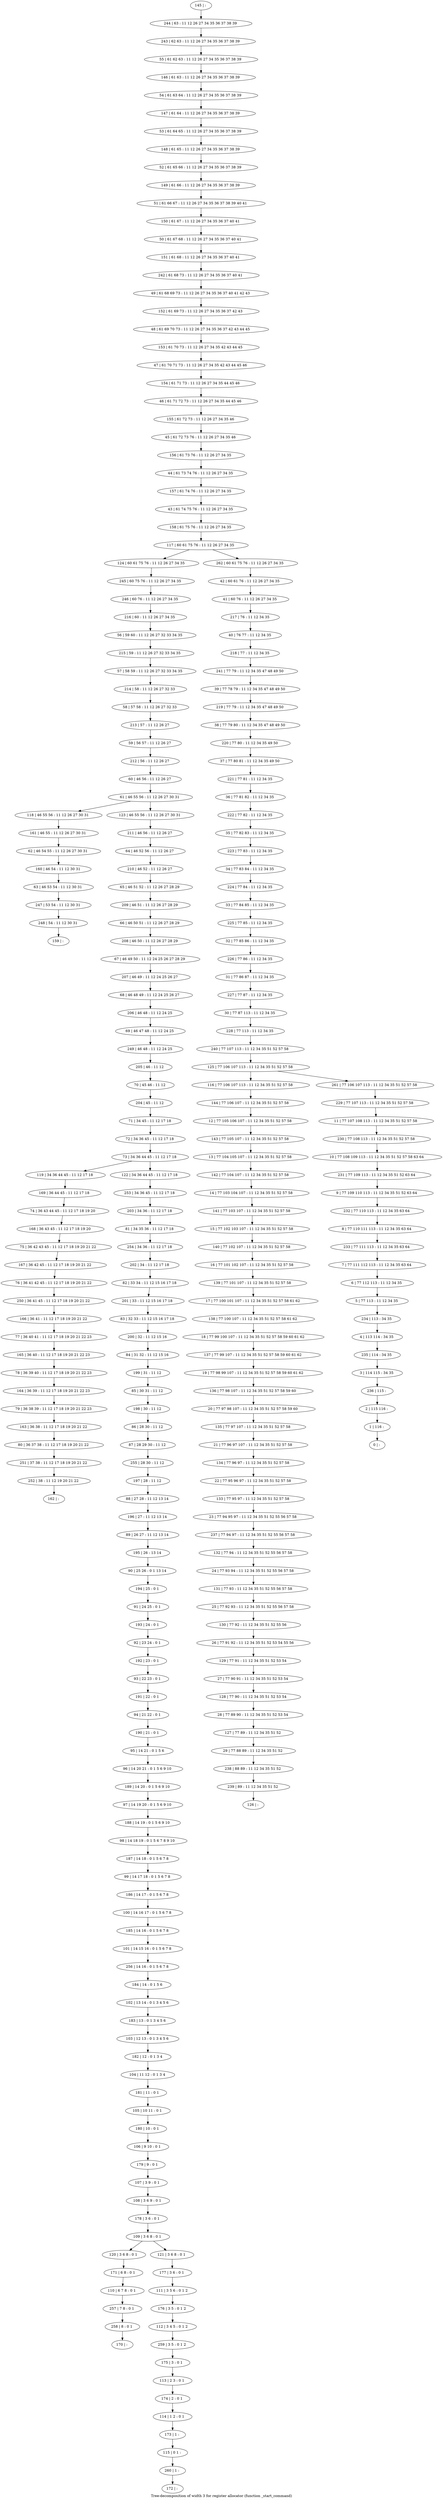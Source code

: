 digraph G {
graph [label="Tree-decomposition of width 3 for register allocator (function _start_command)"]
0[label="0 | : "];
1[label="1 | 116 : "];
2[label="2 | 115 116 : "];
3[label="3 | 114 115 : 34 35 "];
4[label="4 | 113 114 : 34 35 "];
5[label="5 | 77 113 : 11 12 34 35 "];
6[label="6 | 77 112 113 : 11 12 34 35 "];
7[label="7 | 77 111 112 113 : 11 12 34 35 63 64 "];
8[label="8 | 77 110 111 113 : 11 12 34 35 63 64 "];
9[label="9 | 77 109 110 113 : 11 12 34 35 51 52 63 64 "];
10[label="10 | 77 108 109 113 : 11 12 34 35 51 52 57 58 63 64 "];
11[label="11 | 77 107 108 113 : 11 12 34 35 51 52 57 58 "];
12[label="12 | 77 105 106 107 : 11 12 34 35 51 52 57 58 "];
13[label="13 | 77 104 105 107 : 11 12 34 35 51 52 57 58 "];
14[label="14 | 77 103 104 107 : 11 12 34 35 51 52 57 58 "];
15[label="15 | 77 102 103 107 : 11 12 34 35 51 52 57 58 "];
16[label="16 | 77 101 102 107 : 11 12 34 35 51 52 57 58 "];
17[label="17 | 77 100 101 107 : 11 12 34 35 51 52 57 58 61 62 "];
18[label="18 | 77 99 100 107 : 11 12 34 35 51 52 57 58 59 60 61 62 "];
19[label="19 | 77 98 99 107 : 11 12 34 35 51 52 57 58 59 60 61 62 "];
20[label="20 | 77 97 98 107 : 11 12 34 35 51 52 57 58 59 60 "];
21[label="21 | 77 96 97 107 : 11 12 34 35 51 52 57 58 "];
22[label="22 | 77 95 96 97 : 11 12 34 35 51 52 57 58 "];
23[label="23 | 77 94 95 97 : 11 12 34 35 51 52 55 56 57 58 "];
24[label="24 | 77 93 94 : 11 12 34 35 51 52 55 56 57 58 "];
25[label="25 | 77 92 93 : 11 12 34 35 51 52 55 56 57 58 "];
26[label="26 | 77 91 92 : 11 12 34 35 51 52 53 54 55 56 "];
27[label="27 | 77 90 91 : 11 12 34 35 51 52 53 54 "];
28[label="28 | 77 89 90 : 11 12 34 35 51 52 53 54 "];
29[label="29 | 77 88 89 : 11 12 34 35 51 52 "];
30[label="30 | 77 87 113 : 11 12 34 35 "];
31[label="31 | 77 86 87 : 11 12 34 35 "];
32[label="32 | 77 85 86 : 11 12 34 35 "];
33[label="33 | 77 84 85 : 11 12 34 35 "];
34[label="34 | 77 83 84 : 11 12 34 35 "];
35[label="35 | 77 82 83 : 11 12 34 35 "];
36[label="36 | 77 81 82 : 11 12 34 35 "];
37[label="37 | 77 80 81 : 11 12 34 35 49 50 "];
38[label="38 | 77 79 80 : 11 12 34 35 47 48 49 50 "];
39[label="39 | 77 78 79 : 11 12 34 35 47 48 49 50 "];
40[label="40 | 76 77 : 11 12 34 35 "];
41[label="41 | 60 76 : 11 12 26 27 34 35 "];
42[label="42 | 60 61 76 : 11 12 26 27 34 35 "];
43[label="43 | 61 74 75 76 : 11 12 26 27 34 35 "];
44[label="44 | 61 73 74 76 : 11 12 26 27 34 35 "];
45[label="45 | 61 72 73 76 : 11 12 26 27 34 35 46 "];
46[label="46 | 61 71 72 73 : 11 12 26 27 34 35 44 45 46 "];
47[label="47 | 61 70 71 73 : 11 12 26 27 34 35 42 43 44 45 46 "];
48[label="48 | 61 69 70 73 : 11 12 26 27 34 35 36 37 42 43 44 45 "];
49[label="49 | 61 68 69 73 : 11 12 26 27 34 35 36 37 40 41 42 43 "];
50[label="50 | 61 67 68 : 11 12 26 27 34 35 36 37 40 41 "];
51[label="51 | 61 66 67 : 11 12 26 27 34 35 36 37 38 39 40 41 "];
52[label="52 | 61 65 66 : 11 12 26 27 34 35 36 37 38 39 "];
53[label="53 | 61 64 65 : 11 12 26 27 34 35 36 37 38 39 "];
54[label="54 | 61 63 64 : 11 12 26 27 34 35 36 37 38 39 "];
55[label="55 | 61 62 63 : 11 12 26 27 34 35 36 37 38 39 "];
56[label="56 | 59 60 : 11 12 26 27 32 33 34 35 "];
57[label="57 | 58 59 : 11 12 26 27 32 33 34 35 "];
58[label="58 | 57 58 : 11 12 26 27 32 33 "];
59[label="59 | 56 57 : 11 12 26 27 "];
60[label="60 | 46 56 : 11 12 26 27 "];
61[label="61 | 46 55 56 : 11 12 26 27 30 31 "];
62[label="62 | 46 54 55 : 11 12 26 27 30 31 "];
63[label="63 | 46 53 54 : 11 12 30 31 "];
64[label="64 | 46 52 56 : 11 12 26 27 "];
65[label="65 | 46 51 52 : 11 12 26 27 28 29 "];
66[label="66 | 46 50 51 : 11 12 26 27 28 29 "];
67[label="67 | 46 49 50 : 11 12 24 25 26 27 28 29 "];
68[label="68 | 46 48 49 : 11 12 24 25 26 27 "];
69[label="69 | 46 47 48 : 11 12 24 25 "];
70[label="70 | 45 46 : 11 12 "];
71[label="71 | 34 45 : 11 12 17 18 "];
72[label="72 | 34 36 45 : 11 12 17 18 "];
73[label="73 | 34 36 44 45 : 11 12 17 18 "];
74[label="74 | 36 43 44 45 : 11 12 17 18 19 20 "];
75[label="75 | 36 42 43 45 : 11 12 17 18 19 20 21 22 "];
76[label="76 | 36 41 42 45 : 11 12 17 18 19 20 21 22 "];
77[label="77 | 36 40 41 : 11 12 17 18 19 20 21 22 23 "];
78[label="78 | 36 39 40 : 11 12 17 18 19 20 21 22 23 "];
79[label="79 | 36 38 39 : 11 12 17 18 19 20 21 22 23 "];
80[label="80 | 36 37 38 : 11 12 17 18 19 20 21 22 "];
81[label="81 | 34 35 36 : 11 12 17 18 "];
82[label="82 | 33 34 : 11 12 15 16 17 18 "];
83[label="83 | 32 33 : 11 12 15 16 17 18 "];
84[label="84 | 31 32 : 11 12 15 16 "];
85[label="85 | 30 31 : 11 12 "];
86[label="86 | 28 30 : 11 12 "];
87[label="87 | 28 29 30 : 11 12 "];
88[label="88 | 27 28 : 11 12 13 14 "];
89[label="89 | 26 27 : 11 12 13 14 "];
90[label="90 | 25 26 : 0 1 13 14 "];
91[label="91 | 24 25 : 0 1 "];
92[label="92 | 23 24 : 0 1 "];
93[label="93 | 22 23 : 0 1 "];
94[label="94 | 21 22 : 0 1 "];
95[label="95 | 14 21 : 0 1 5 6 "];
96[label="96 | 14 20 21 : 0 1 5 6 9 10 "];
97[label="97 | 14 19 20 : 0 1 5 6 9 10 "];
98[label="98 | 14 18 19 : 0 1 5 6 7 8 9 10 "];
99[label="99 | 14 17 18 : 0 1 5 6 7 8 "];
100[label="100 | 14 16 17 : 0 1 5 6 7 8 "];
101[label="101 | 14 15 16 : 0 1 5 6 7 8 "];
102[label="102 | 13 14 : 0 1 3 4 5 6 "];
103[label="103 | 12 13 : 0 1 3 4 5 6 "];
104[label="104 | 11 12 : 0 1 3 4 "];
105[label="105 | 10 11 : 0 1 "];
106[label="106 | 9 10 : 0 1 "];
107[label="107 | 3 9 : 0 1 "];
108[label="108 | 3 6 9 : 0 1 "];
109[label="109 | 3 6 8 : 0 1 "];
110[label="110 | 6 7 8 : 0 1 "];
111[label="111 | 3 5 6 : 0 1 2 "];
112[label="112 | 3 4 5 : 0 1 2 "];
113[label="113 | 2 3 : 0 1 "];
114[label="114 | 1 2 : 0 1 "];
115[label="115 | 0 1 : "];
116[label="116 | 77 106 107 113 : 11 12 34 35 51 52 57 58 "];
117[label="117 | 60 61 75 76 : 11 12 26 27 34 35 "];
118[label="118 | 46 55 56 : 11 12 26 27 30 31 "];
119[label="119 | 34 36 44 45 : 11 12 17 18 "];
120[label="120 | 3 6 8 : 0 1 "];
121[label="121 | 3 6 8 : 0 1 "];
122[label="122 | 34 36 44 45 : 11 12 17 18 "];
123[label="123 | 46 55 56 : 11 12 26 27 30 31 "];
124[label="124 | 60 61 75 76 : 11 12 26 27 34 35 "];
125[label="125 | 77 106 107 113 : 11 12 34 35 51 52 57 58 "];
126[label="126 | : "];
127[label="127 | 77 89 : 11 12 34 35 51 52 "];
128[label="128 | 77 90 : 11 12 34 35 51 52 53 54 "];
129[label="129 | 77 91 : 11 12 34 35 51 52 53 54 "];
130[label="130 | 77 92 : 11 12 34 35 51 52 55 56 "];
131[label="131 | 77 93 : 11 12 34 35 51 52 55 56 57 58 "];
132[label="132 | 77 94 : 11 12 34 35 51 52 55 56 57 58 "];
133[label="133 | 77 95 97 : 11 12 34 35 51 52 57 58 "];
134[label="134 | 77 96 97 : 11 12 34 35 51 52 57 58 "];
135[label="135 | 77 97 107 : 11 12 34 35 51 52 57 58 "];
136[label="136 | 77 98 107 : 11 12 34 35 51 52 57 58 59 60 "];
137[label="137 | 77 99 107 : 11 12 34 35 51 52 57 58 59 60 61 62 "];
138[label="138 | 77 100 107 : 11 12 34 35 51 52 57 58 61 62 "];
139[label="139 | 77 101 107 : 11 12 34 35 51 52 57 58 "];
140[label="140 | 77 102 107 : 11 12 34 35 51 52 57 58 "];
141[label="141 | 77 103 107 : 11 12 34 35 51 52 57 58 "];
142[label="142 | 77 104 107 : 11 12 34 35 51 52 57 58 "];
143[label="143 | 77 105 107 : 11 12 34 35 51 52 57 58 "];
144[label="144 | 77 106 107 : 11 12 34 35 51 52 57 58 "];
145[label="145 | : "];
146[label="146 | 61 63 : 11 12 26 27 34 35 36 37 38 39 "];
147[label="147 | 61 64 : 11 12 26 27 34 35 36 37 38 39 "];
148[label="148 | 61 65 : 11 12 26 27 34 35 36 37 38 39 "];
149[label="149 | 61 66 : 11 12 26 27 34 35 36 37 38 39 "];
150[label="150 | 61 67 : 11 12 26 27 34 35 36 37 40 41 "];
151[label="151 | 61 68 : 11 12 26 27 34 35 36 37 40 41 "];
152[label="152 | 61 69 73 : 11 12 26 27 34 35 36 37 42 43 "];
153[label="153 | 61 70 73 : 11 12 26 27 34 35 42 43 44 45 "];
154[label="154 | 61 71 73 : 11 12 26 27 34 35 44 45 46 "];
155[label="155 | 61 72 73 : 11 12 26 27 34 35 46 "];
156[label="156 | 61 73 76 : 11 12 26 27 34 35 "];
157[label="157 | 61 74 76 : 11 12 26 27 34 35 "];
158[label="158 | 61 75 76 : 11 12 26 27 34 35 "];
159[label="159 | : "];
160[label="160 | 46 54 : 11 12 30 31 "];
161[label="161 | 46 55 : 11 12 26 27 30 31 "];
162[label="162 | : "];
163[label="163 | 36 38 : 11 12 17 18 19 20 21 22 "];
164[label="164 | 36 39 : 11 12 17 18 19 20 21 22 23 "];
165[label="165 | 36 40 : 11 12 17 18 19 20 21 22 23 "];
166[label="166 | 36 41 : 11 12 17 18 19 20 21 22 "];
167[label="167 | 36 42 45 : 11 12 17 18 19 20 21 22 "];
168[label="168 | 36 43 45 : 11 12 17 18 19 20 "];
169[label="169 | 36 44 45 : 11 12 17 18 "];
170[label="170 | : "];
171[label="171 | 6 8 : 0 1 "];
172[label="172 | : "];
173[label="173 | 1 : "];
174[label="174 | 2 : 0 1 "];
175[label="175 | 3 : 0 1 "];
176[label="176 | 3 5 : 0 1 2 "];
177[label="177 | 3 6 : 0 1 "];
178[label="178 | 3 6 : 0 1 "];
179[label="179 | 9 : 0 1 "];
180[label="180 | 10 : 0 1 "];
181[label="181 | 11 : 0 1 "];
182[label="182 | 12 : 0 1 3 4 "];
183[label="183 | 13 : 0 1 3 4 5 6 "];
184[label="184 | 14 : 0 1 5 6 "];
185[label="185 | 14 16 : 0 1 5 6 7 8 "];
186[label="186 | 14 17 : 0 1 5 6 7 8 "];
187[label="187 | 14 18 : 0 1 5 6 7 8 "];
188[label="188 | 14 19 : 0 1 5 6 9 10 "];
189[label="189 | 14 20 : 0 1 5 6 9 10 "];
190[label="190 | 21 : 0 1 "];
191[label="191 | 22 : 0 1 "];
192[label="192 | 23 : 0 1 "];
193[label="193 | 24 : 0 1 "];
194[label="194 | 25 : 0 1 "];
195[label="195 | 26 : 13 14 "];
196[label="196 | 27 : 11 12 13 14 "];
197[label="197 | 28 : 11 12 "];
198[label="198 | 30 : 11 12 "];
199[label="199 | 31 : 11 12 "];
200[label="200 | 32 : 11 12 15 16 "];
201[label="201 | 33 : 11 12 15 16 17 18 "];
202[label="202 | 34 : 11 12 17 18 "];
203[label="203 | 34 36 : 11 12 17 18 "];
204[label="204 | 45 : 11 12 "];
205[label="205 | 46 : 11 12 "];
206[label="206 | 46 48 : 11 12 24 25 "];
207[label="207 | 46 49 : 11 12 24 25 26 27 "];
208[label="208 | 46 50 : 11 12 26 27 28 29 "];
209[label="209 | 46 51 : 11 12 26 27 28 29 "];
210[label="210 | 46 52 : 11 12 26 27 "];
211[label="211 | 46 56 : 11 12 26 27 "];
212[label="212 | 56 : 11 12 26 27 "];
213[label="213 | 57 : 11 12 26 27 "];
214[label="214 | 58 : 11 12 26 27 32 33 "];
215[label="215 | 59 : 11 12 26 27 32 33 34 35 "];
216[label="216 | 60 : 11 12 26 27 34 35 "];
217[label="217 | 76 : 11 12 34 35 "];
218[label="218 | 77 : 11 12 34 35 "];
219[label="219 | 77 79 : 11 12 34 35 47 48 49 50 "];
220[label="220 | 77 80 : 11 12 34 35 49 50 "];
221[label="221 | 77 81 : 11 12 34 35 "];
222[label="222 | 77 82 : 11 12 34 35 "];
223[label="223 | 77 83 : 11 12 34 35 "];
224[label="224 | 77 84 : 11 12 34 35 "];
225[label="225 | 77 85 : 11 12 34 35 "];
226[label="226 | 77 86 : 11 12 34 35 "];
227[label="227 | 77 87 : 11 12 34 35 "];
228[label="228 | 77 113 : 11 12 34 35 "];
229[label="229 | 77 107 113 : 11 12 34 35 51 52 57 58 "];
230[label="230 | 77 108 113 : 11 12 34 35 51 52 57 58 "];
231[label="231 | 77 109 113 : 11 12 34 35 51 52 63 64 "];
232[label="232 | 77 110 113 : 11 12 34 35 63 64 "];
233[label="233 | 77 111 113 : 11 12 34 35 63 64 "];
234[label="234 | 113 : 34 35 "];
235[label="235 | 114 : 34 35 "];
236[label="236 | 115 : "];
237[label="237 | 77 94 97 : 11 12 34 35 51 52 55 56 57 58 "];
238[label="238 | 88 89 : 11 12 34 35 51 52 "];
239[label="239 | 89 : 11 12 34 35 51 52 "];
240[label="240 | 77 107 113 : 11 12 34 35 51 52 57 58 "];
241[label="241 | 77 79 : 11 12 34 35 47 48 49 50 "];
242[label="242 | 61 68 73 : 11 12 26 27 34 35 36 37 40 41 "];
243[label="243 | 62 63 : 11 12 26 27 34 35 36 37 38 39 "];
244[label="244 | 63 : 11 12 26 27 34 35 36 37 38 39 "];
245[label="245 | 60 75 76 : 11 12 26 27 34 35 "];
246[label="246 | 60 76 : 11 12 26 27 34 35 "];
247[label="247 | 53 54 : 11 12 30 31 "];
248[label="248 | 54 : 11 12 30 31 "];
249[label="249 | 46 48 : 11 12 24 25 "];
250[label="250 | 36 41 45 : 11 12 17 18 19 20 21 22 "];
251[label="251 | 37 38 : 11 12 17 18 19 20 21 22 "];
252[label="252 | 38 : 11 12 19 20 21 22 "];
253[label="253 | 34 36 45 : 11 12 17 18 "];
254[label="254 | 34 36 : 11 12 17 18 "];
255[label="255 | 28 30 : 11 12 "];
256[label="256 | 14 16 : 0 1 5 6 7 8 "];
257[label="257 | 7 8 : 0 1 "];
258[label="258 | 8 : 0 1 "];
259[label="259 | 3 5 : 0 1 2 "];
260[label="260 | 1 : "];
261[label="261 | 77 106 107 113 : 11 12 34 35 51 52 57 58 "];
262[label="262 | 60 61 75 76 : 11 12 26 27 34 35 "];
60->61 ;
71->72 ;
72->73 ;
86->87 ;
95->96 ;
107->108 ;
61->118 ;
73->119 ;
109->120 ;
109->121 ;
73->122 ;
61->123 ;
127->29 ;
28->127 ;
128->28 ;
27->128 ;
129->27 ;
26->129 ;
130->26 ;
25->130 ;
131->25 ;
24->131 ;
132->24 ;
133->23 ;
22->133 ;
134->22 ;
21->134 ;
135->21 ;
20->135 ;
136->20 ;
19->136 ;
137->19 ;
18->137 ;
138->18 ;
17->138 ;
139->17 ;
16->139 ;
140->16 ;
15->140 ;
141->15 ;
14->141 ;
142->14 ;
13->142 ;
143->13 ;
12->143 ;
144->12 ;
116->144 ;
160->63 ;
62->160 ;
161->62 ;
118->161 ;
163->80 ;
79->163 ;
164->79 ;
78->164 ;
165->78 ;
77->165 ;
166->77 ;
167->76 ;
75->167 ;
168->75 ;
74->168 ;
169->74 ;
119->169 ;
171->110 ;
120->171 ;
173->115 ;
114->173 ;
174->114 ;
113->174 ;
175->113 ;
176->112 ;
111->176 ;
177->111 ;
121->177 ;
178->109 ;
108->178 ;
179->107 ;
106->179 ;
180->106 ;
105->180 ;
181->105 ;
104->181 ;
182->104 ;
103->182 ;
183->103 ;
102->183 ;
184->102 ;
185->101 ;
100->185 ;
186->100 ;
99->186 ;
187->99 ;
98->187 ;
188->98 ;
97->188 ;
189->97 ;
96->189 ;
190->95 ;
94->190 ;
191->94 ;
93->191 ;
192->93 ;
92->192 ;
193->92 ;
91->193 ;
194->91 ;
90->194 ;
195->90 ;
89->195 ;
196->89 ;
88->196 ;
197->88 ;
198->86 ;
85->198 ;
199->85 ;
84->199 ;
200->84 ;
83->200 ;
201->83 ;
82->201 ;
202->82 ;
203->81 ;
204->71 ;
70->204 ;
205->70 ;
206->69 ;
68->206 ;
207->68 ;
67->207 ;
208->67 ;
66->208 ;
209->66 ;
65->209 ;
210->65 ;
64->210 ;
211->64 ;
123->211 ;
212->60 ;
59->212 ;
213->59 ;
58->213 ;
214->58 ;
57->214 ;
215->57 ;
56->215 ;
216->56 ;
237->132 ;
23->237 ;
29->238 ;
239->126 ;
238->239 ;
124->245 ;
246->216 ;
245->246 ;
63->247 ;
248->159 ;
247->248 ;
249->205 ;
69->249 ;
250->166 ;
76->250 ;
80->251 ;
252->162 ;
251->252 ;
253->203 ;
122->253 ;
254->202 ;
81->254 ;
255->197 ;
87->255 ;
256->184 ;
101->256 ;
110->257 ;
258->170 ;
257->258 ;
259->175 ;
112->259 ;
260->172 ;
115->260 ;
145->244 ;
244->243 ;
243->55 ;
55->146 ;
146->54 ;
54->147 ;
147->53 ;
53->148 ;
148->52 ;
52->149 ;
149->51 ;
51->150 ;
150->50 ;
50->151 ;
151->242 ;
242->49 ;
49->152 ;
152->48 ;
48->153 ;
153->47 ;
47->154 ;
154->46 ;
46->155 ;
155->45 ;
45->156 ;
156->44 ;
44->157 ;
157->43 ;
43->158 ;
158->117 ;
42->41 ;
41->217 ;
217->40 ;
40->218 ;
218->241 ;
241->39 ;
39->219 ;
219->38 ;
38->220 ;
220->37 ;
37->221 ;
221->36 ;
36->222 ;
222->35 ;
35->223 ;
223->34 ;
34->224 ;
224->33 ;
33->225 ;
225->32 ;
32->226 ;
226->31 ;
31->227 ;
227->30 ;
30->228 ;
228->240 ;
240->125 ;
229->11 ;
11->230 ;
230->10 ;
10->231 ;
231->9 ;
9->232 ;
232->8 ;
8->233 ;
233->7 ;
7->6 ;
6->5 ;
5->234 ;
234->4 ;
4->235 ;
235->3 ;
3->236 ;
236->2 ;
2->1 ;
1->0 ;
261->229 ;
262->42 ;
125->116 ;
125->261 ;
117->124 ;
117->262 ;
}
